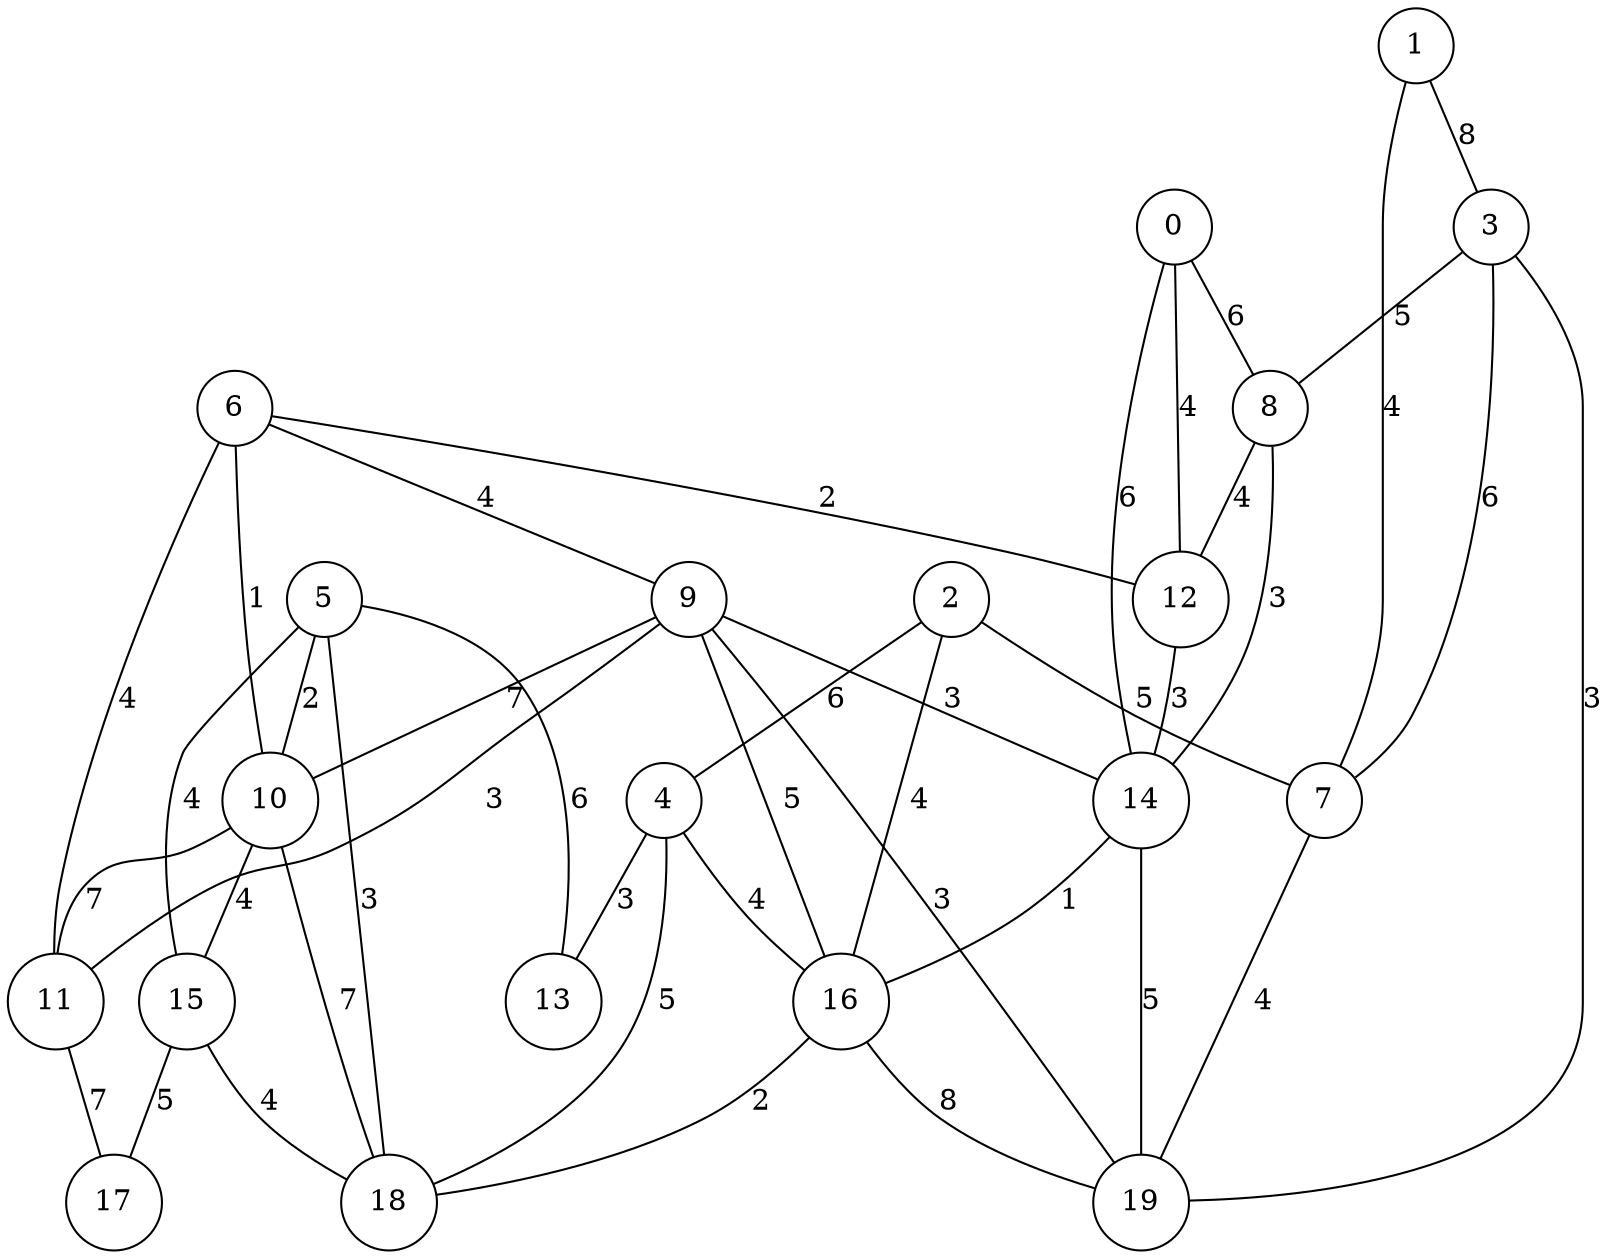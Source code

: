 graph qubit_interaction_graph {
    node [shape=circle];
    0 -- 14 [label=6];
    0 -- 8 [label=6];
    0 -- 12 [label=4];
    1 -- 3 [label=8];
    1 -- 7 [label=4];
    2 -- 4 [label=6];
    2 -- 7 [label=5];
    2 -- 16 [label=4];
    3 -- 8 [label=5];
    3 -- 7 [label=6];
    3 -- 19 [label=3];
    4 -- 18 [label=5];
    4 -- 16 [label=4];
    4 -- 13 [label=3];
    5 -- 18 [label=3];
    5 -- 13 [label=6];
    5 -- 10 [label=2];
    5 -- 15 [label=4];
    6 -- 9 [label=4];
    6 -- 11 [label=4];
    6 -- 12 [label=2];
    6 -- 10 [label=1];
    7 -- 19 [label=4];
    8 -- 14 [label=3];
    8 -- 12 [label=4];
    9 -- 10 [label=7];
    9 -- 14 [label=3];
    9 -- 16 [label=5];
    9 -- 19 [label=3];
    9 -- 11 [label=3];
    10 -- 11 [label=7];
    10 -- 18 [label=7];
    10 -- 15 [label=4];
    11 -- 17 [label=7];
    12 -- 14 [label=3];
    14 -- 19 [label=5];
    14 -- 16 [label=1];
    15 -- 17 [label=5];
    15 -- 18 [label=4];
    16 -- 18 [label=2];
    16 -- 19 [label=8];
}